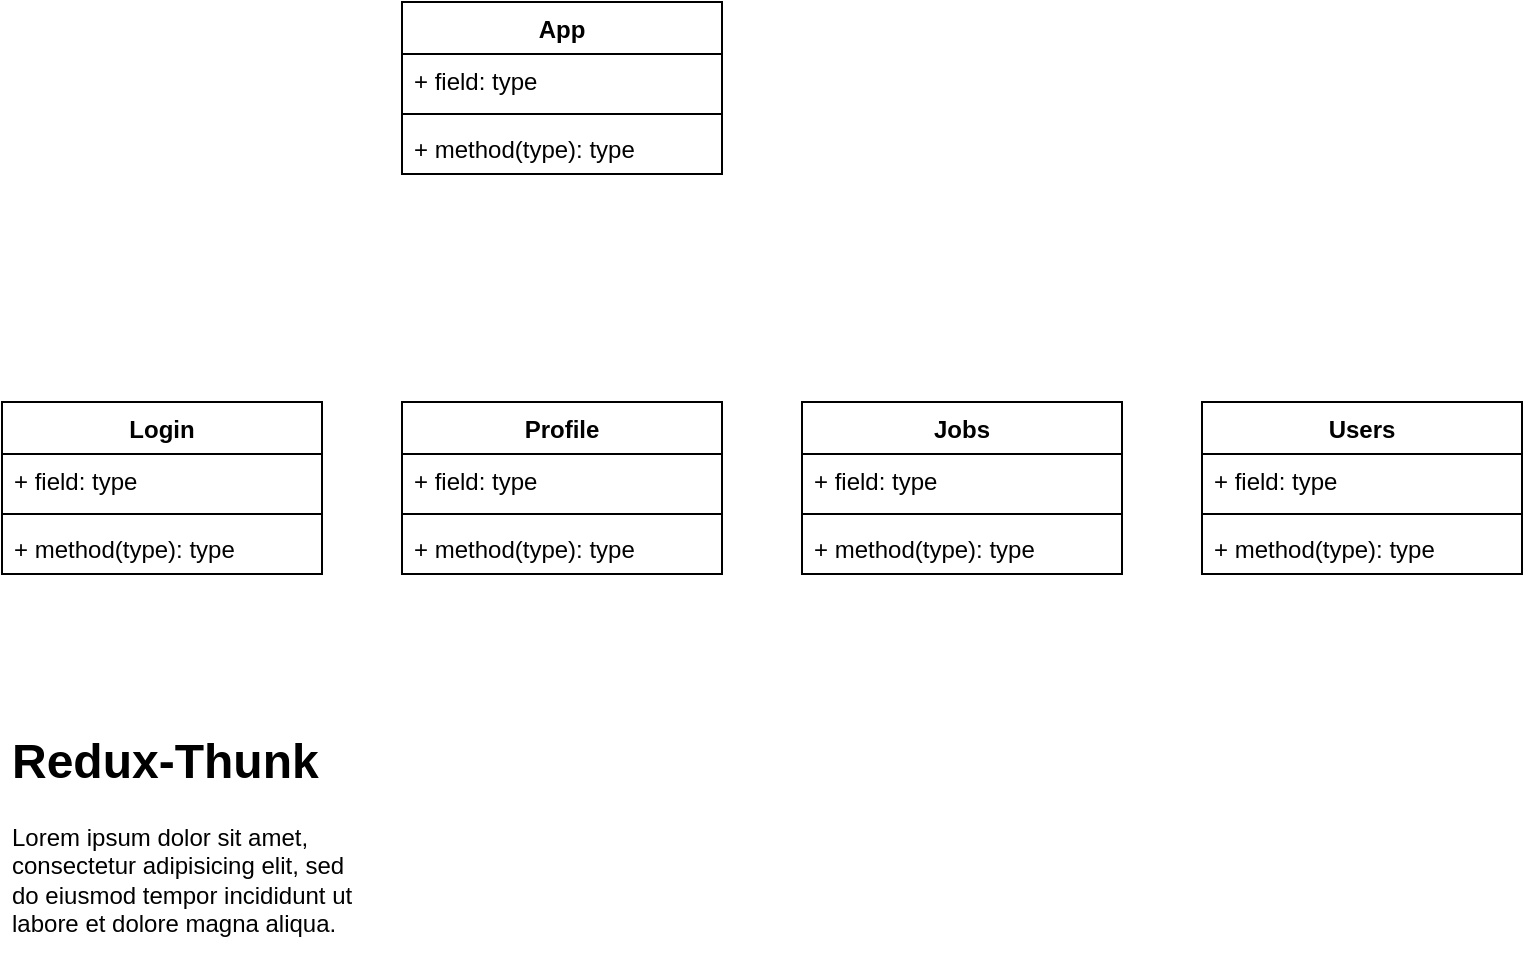 <mxfile version="16.1.2" type="device"><diagram id="VEhKKQfrkLwMrUzE1fAF" name="Page-1"><mxGraphModel dx="1422" dy="865" grid="1" gridSize="10" guides="1" tooltips="1" connect="1" arrows="1" fold="1" page="1" pageScale="1" pageWidth="4681" pageHeight="3300" math="0" shadow="0"><root><mxCell id="0"/><mxCell id="1" parent="0"/><mxCell id="AU-VAo8Xm7FzYKduHcQ5-1" value="App" style="swimlane;fontStyle=1;align=center;verticalAlign=top;childLayout=stackLayout;horizontal=1;startSize=26;horizontalStack=0;resizeParent=1;resizeParentMax=0;resizeLast=0;collapsible=1;marginBottom=0;" vertex="1" parent="1"><mxGeometry x="480" y="160" width="160" height="86" as="geometry"/></mxCell><mxCell id="AU-VAo8Xm7FzYKduHcQ5-2" value="+ field: type" style="text;strokeColor=none;fillColor=none;align=left;verticalAlign=top;spacingLeft=4;spacingRight=4;overflow=hidden;rotatable=0;points=[[0,0.5],[1,0.5]];portConstraint=eastwest;" vertex="1" parent="AU-VAo8Xm7FzYKduHcQ5-1"><mxGeometry y="26" width="160" height="26" as="geometry"/></mxCell><mxCell id="AU-VAo8Xm7FzYKduHcQ5-3" value="" style="line;strokeWidth=1;fillColor=none;align=left;verticalAlign=middle;spacingTop=-1;spacingLeft=3;spacingRight=3;rotatable=0;labelPosition=right;points=[];portConstraint=eastwest;" vertex="1" parent="AU-VAo8Xm7FzYKduHcQ5-1"><mxGeometry y="52" width="160" height="8" as="geometry"/></mxCell><mxCell id="AU-VAo8Xm7FzYKduHcQ5-4" value="+ method(type): type" style="text;strokeColor=none;fillColor=none;align=left;verticalAlign=top;spacingLeft=4;spacingRight=4;overflow=hidden;rotatable=0;points=[[0,0.5],[1,0.5]];portConstraint=eastwest;" vertex="1" parent="AU-VAo8Xm7FzYKduHcQ5-1"><mxGeometry y="60" width="160" height="26" as="geometry"/></mxCell><mxCell id="AU-VAo8Xm7FzYKduHcQ5-5" value="Login" style="swimlane;fontStyle=1;align=center;verticalAlign=top;childLayout=stackLayout;horizontal=1;startSize=26;horizontalStack=0;resizeParent=1;resizeParentMax=0;resizeLast=0;collapsible=1;marginBottom=0;" vertex="1" parent="1"><mxGeometry x="280" y="360" width="160" height="86" as="geometry"/></mxCell><mxCell id="AU-VAo8Xm7FzYKduHcQ5-6" value="+ field: type" style="text;strokeColor=none;fillColor=none;align=left;verticalAlign=top;spacingLeft=4;spacingRight=4;overflow=hidden;rotatable=0;points=[[0,0.5],[1,0.5]];portConstraint=eastwest;" vertex="1" parent="AU-VAo8Xm7FzYKduHcQ5-5"><mxGeometry y="26" width="160" height="26" as="geometry"/></mxCell><mxCell id="AU-VAo8Xm7FzYKduHcQ5-7" value="" style="line;strokeWidth=1;fillColor=none;align=left;verticalAlign=middle;spacingTop=-1;spacingLeft=3;spacingRight=3;rotatable=0;labelPosition=right;points=[];portConstraint=eastwest;" vertex="1" parent="AU-VAo8Xm7FzYKduHcQ5-5"><mxGeometry y="52" width="160" height="8" as="geometry"/></mxCell><mxCell id="AU-VAo8Xm7FzYKduHcQ5-8" value="+ method(type): type" style="text;strokeColor=none;fillColor=none;align=left;verticalAlign=top;spacingLeft=4;spacingRight=4;overflow=hidden;rotatable=0;points=[[0,0.5],[1,0.5]];portConstraint=eastwest;" vertex="1" parent="AU-VAo8Xm7FzYKduHcQ5-5"><mxGeometry y="60" width="160" height="26" as="geometry"/></mxCell><mxCell id="AU-VAo8Xm7FzYKduHcQ5-9" value="Profile" style="swimlane;fontStyle=1;align=center;verticalAlign=top;childLayout=stackLayout;horizontal=1;startSize=26;horizontalStack=0;resizeParent=1;resizeParentMax=0;resizeLast=0;collapsible=1;marginBottom=0;" vertex="1" parent="1"><mxGeometry x="480" y="360" width="160" height="86" as="geometry"/></mxCell><mxCell id="AU-VAo8Xm7FzYKduHcQ5-10" value="+ field: type" style="text;strokeColor=none;fillColor=none;align=left;verticalAlign=top;spacingLeft=4;spacingRight=4;overflow=hidden;rotatable=0;points=[[0,0.5],[1,0.5]];portConstraint=eastwest;" vertex="1" parent="AU-VAo8Xm7FzYKduHcQ5-9"><mxGeometry y="26" width="160" height="26" as="geometry"/></mxCell><mxCell id="AU-VAo8Xm7FzYKduHcQ5-11" value="" style="line;strokeWidth=1;fillColor=none;align=left;verticalAlign=middle;spacingTop=-1;spacingLeft=3;spacingRight=3;rotatable=0;labelPosition=right;points=[];portConstraint=eastwest;" vertex="1" parent="AU-VAo8Xm7FzYKduHcQ5-9"><mxGeometry y="52" width="160" height="8" as="geometry"/></mxCell><mxCell id="AU-VAo8Xm7FzYKduHcQ5-12" value="+ method(type): type" style="text;strokeColor=none;fillColor=none;align=left;verticalAlign=top;spacingLeft=4;spacingRight=4;overflow=hidden;rotatable=0;points=[[0,0.5],[1,0.5]];portConstraint=eastwest;" vertex="1" parent="AU-VAo8Xm7FzYKduHcQ5-9"><mxGeometry y="60" width="160" height="26" as="geometry"/></mxCell><mxCell id="AU-VAo8Xm7FzYKduHcQ5-13" value="Jobs" style="swimlane;fontStyle=1;align=center;verticalAlign=top;childLayout=stackLayout;horizontal=1;startSize=26;horizontalStack=0;resizeParent=1;resizeParentMax=0;resizeLast=0;collapsible=1;marginBottom=0;" vertex="1" parent="1"><mxGeometry x="680" y="360" width="160" height="86" as="geometry"/></mxCell><mxCell id="AU-VAo8Xm7FzYKduHcQ5-14" value="+ field: type" style="text;strokeColor=none;fillColor=none;align=left;verticalAlign=top;spacingLeft=4;spacingRight=4;overflow=hidden;rotatable=0;points=[[0,0.5],[1,0.5]];portConstraint=eastwest;" vertex="1" parent="AU-VAo8Xm7FzYKduHcQ5-13"><mxGeometry y="26" width="160" height="26" as="geometry"/></mxCell><mxCell id="AU-VAo8Xm7FzYKduHcQ5-15" value="" style="line;strokeWidth=1;fillColor=none;align=left;verticalAlign=middle;spacingTop=-1;spacingLeft=3;spacingRight=3;rotatable=0;labelPosition=right;points=[];portConstraint=eastwest;" vertex="1" parent="AU-VAo8Xm7FzYKduHcQ5-13"><mxGeometry y="52" width="160" height="8" as="geometry"/></mxCell><mxCell id="AU-VAo8Xm7FzYKduHcQ5-16" value="+ method(type): type" style="text;strokeColor=none;fillColor=none;align=left;verticalAlign=top;spacingLeft=4;spacingRight=4;overflow=hidden;rotatable=0;points=[[0,0.5],[1,0.5]];portConstraint=eastwest;" vertex="1" parent="AU-VAo8Xm7FzYKduHcQ5-13"><mxGeometry y="60" width="160" height="26" as="geometry"/></mxCell><mxCell id="AU-VAo8Xm7FzYKduHcQ5-17" value="Users" style="swimlane;fontStyle=1;align=center;verticalAlign=top;childLayout=stackLayout;horizontal=1;startSize=26;horizontalStack=0;resizeParent=1;resizeParentMax=0;resizeLast=0;collapsible=1;marginBottom=0;" vertex="1" parent="1"><mxGeometry x="880" y="360" width="160" height="86" as="geometry"/></mxCell><mxCell id="AU-VAo8Xm7FzYKduHcQ5-18" value="+ field: type" style="text;strokeColor=none;fillColor=none;align=left;verticalAlign=top;spacingLeft=4;spacingRight=4;overflow=hidden;rotatable=0;points=[[0,0.5],[1,0.5]];portConstraint=eastwest;" vertex="1" parent="AU-VAo8Xm7FzYKduHcQ5-17"><mxGeometry y="26" width="160" height="26" as="geometry"/></mxCell><mxCell id="AU-VAo8Xm7FzYKduHcQ5-19" value="" style="line;strokeWidth=1;fillColor=none;align=left;verticalAlign=middle;spacingTop=-1;spacingLeft=3;spacingRight=3;rotatable=0;labelPosition=right;points=[];portConstraint=eastwest;" vertex="1" parent="AU-VAo8Xm7FzYKduHcQ5-17"><mxGeometry y="52" width="160" height="8" as="geometry"/></mxCell><mxCell id="AU-VAo8Xm7FzYKduHcQ5-20" value="+ method(type): type" style="text;strokeColor=none;fillColor=none;align=left;verticalAlign=top;spacingLeft=4;spacingRight=4;overflow=hidden;rotatable=0;points=[[0,0.5],[1,0.5]];portConstraint=eastwest;" vertex="1" parent="AU-VAo8Xm7FzYKduHcQ5-17"><mxGeometry y="60" width="160" height="26" as="geometry"/></mxCell><mxCell id="AU-VAo8Xm7FzYKduHcQ5-21" value="&lt;h1&gt;Redux-Thunk&lt;/h1&gt;&lt;p&gt;Lorem ipsum dolor sit amet, consectetur adipisicing elit, sed do eiusmod tempor incididunt ut labore et dolore magna aliqua.&lt;/p&gt;" style="text;html=1;strokeColor=none;fillColor=none;spacing=5;spacingTop=-20;whiteSpace=wrap;overflow=hidden;rounded=0;" vertex="1" parent="1"><mxGeometry x="280" y="520" width="190" height="120" as="geometry"/></mxCell></root></mxGraphModel></diagram></mxfile>